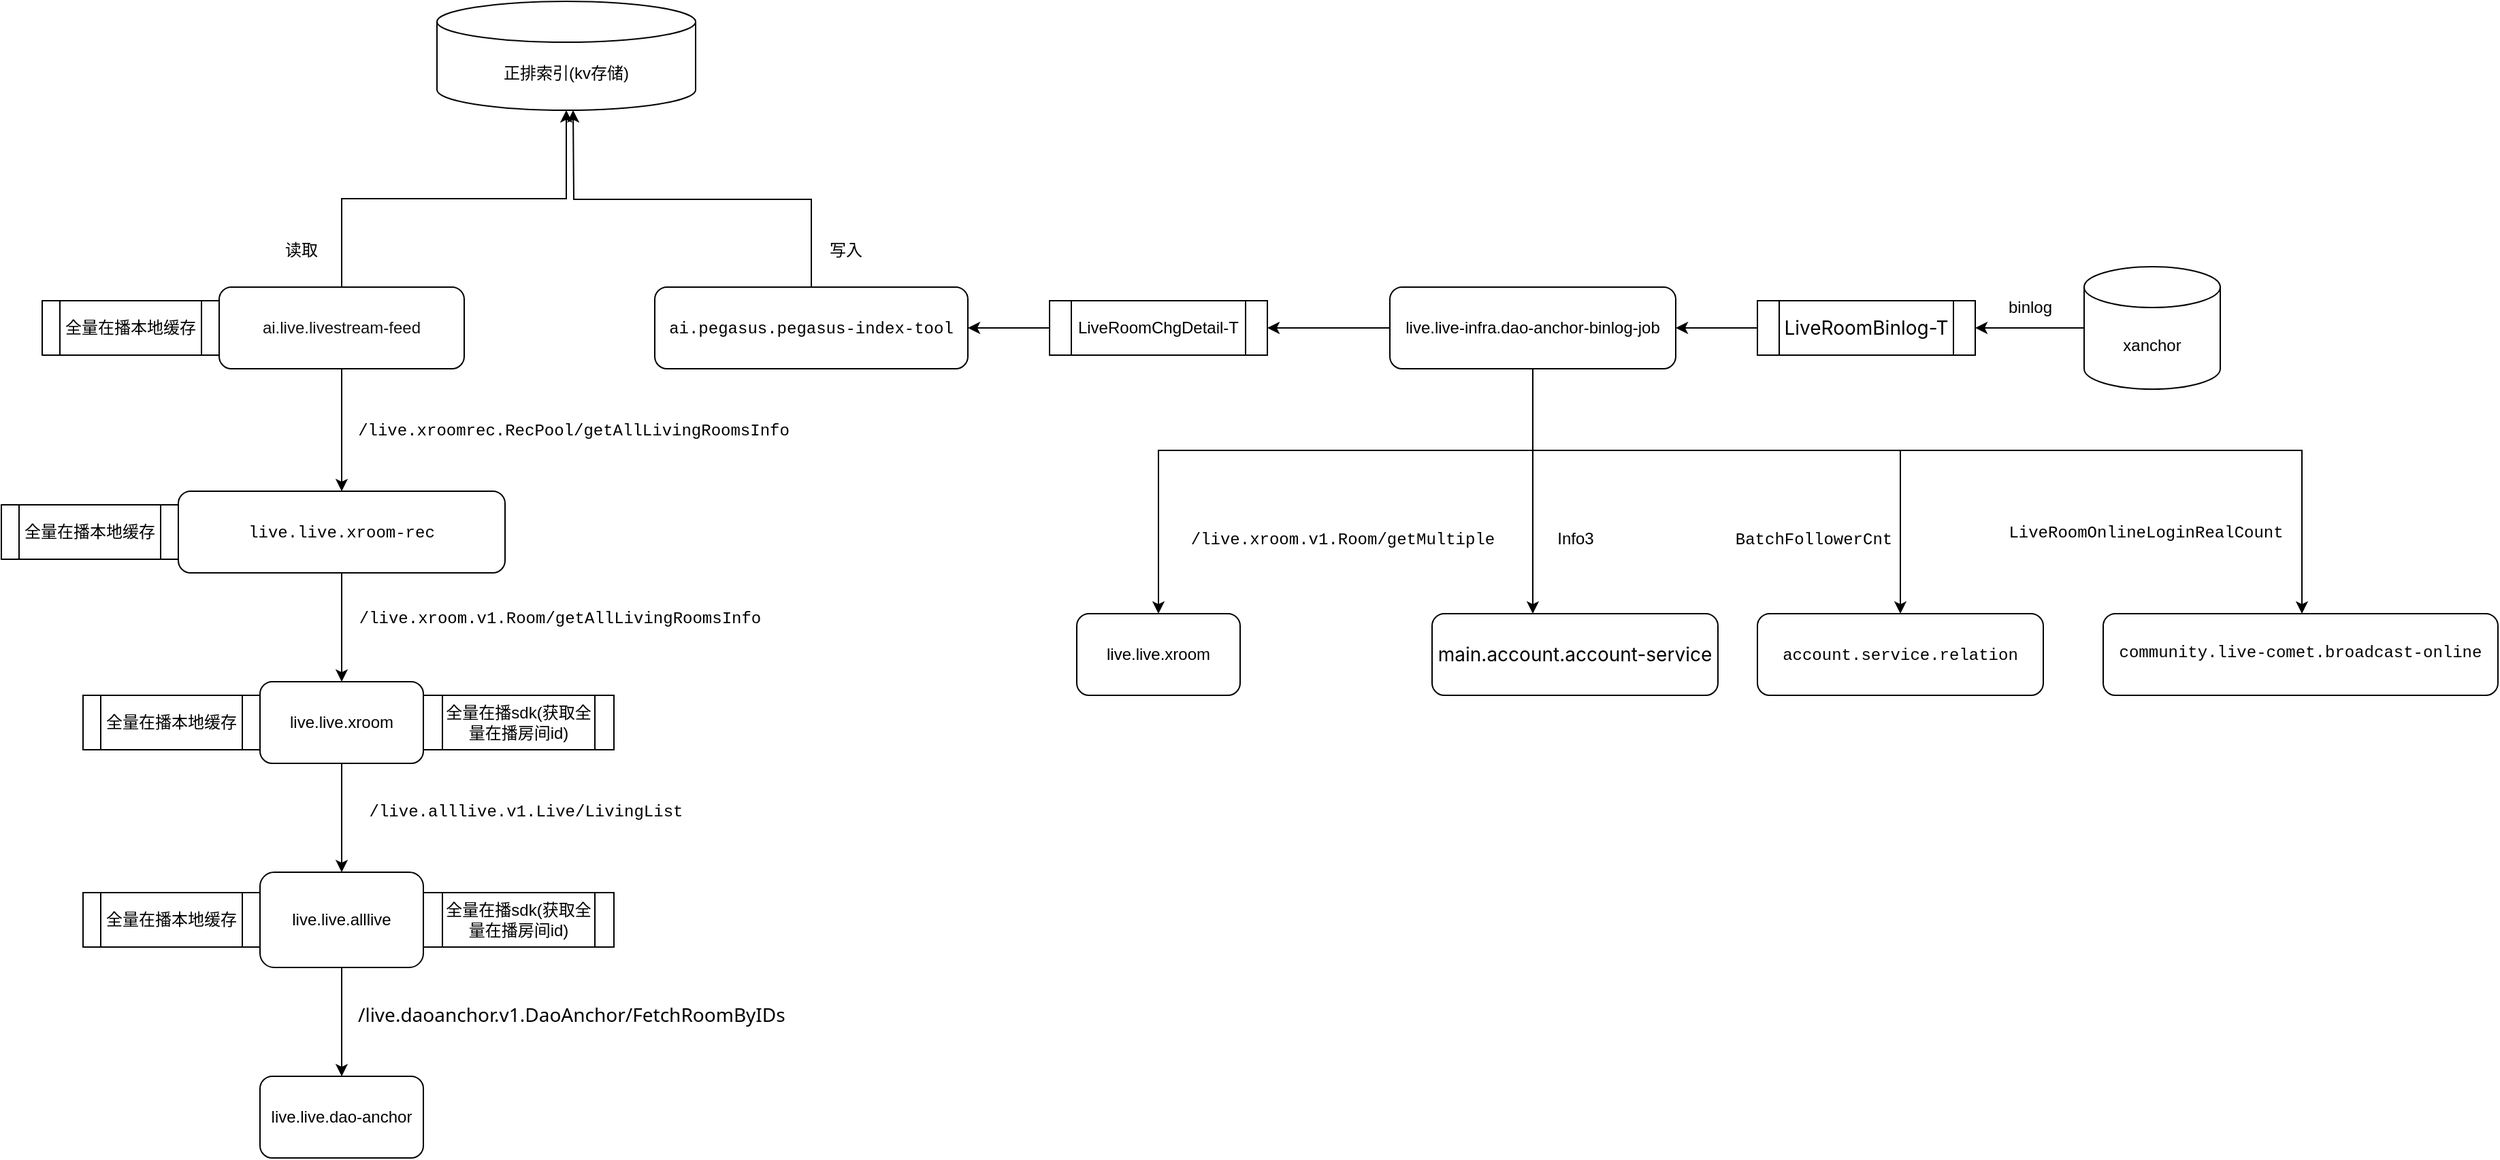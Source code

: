 <mxfile version="28.1.2">
  <diagram name="第 1 页" id="BkHLORakJmNqdRLEGJDp">
    <mxGraphModel dx="1426" dy="1993" grid="1" gridSize="10" guides="1" tooltips="1" connect="1" arrows="1" fold="1" page="1" pageScale="1" pageWidth="827" pageHeight="1169" math="0" shadow="0">
      <root>
        <mxCell id="0" />
        <mxCell id="1" parent="0" />
        <mxCell id="_jrSsdnpOA3ne-_v9nME-1" value="live.live.dao-anchor" style="rounded=1;whiteSpace=wrap;html=1;" parent="1" vertex="1">
          <mxGeometry x="300" y="470" width="120" height="60" as="geometry" />
        </mxCell>
        <mxCell id="_jrSsdnpOA3ne-_v9nME-8" style="edgeStyle=orthogonalEdgeStyle;rounded=0;orthogonalLoop=1;jettySize=auto;html=1;entryX=0.5;entryY=0;entryDx=0;entryDy=0;" parent="1" source="_jrSsdnpOA3ne-_v9nME-2" target="_jrSsdnpOA3ne-_v9nME-5" edge="1">
          <mxGeometry relative="1" as="geometry" />
        </mxCell>
        <mxCell id="_jrSsdnpOA3ne-_v9nME-2" value="live.live.xroom" style="rounded=1;whiteSpace=wrap;html=1;" parent="1" vertex="1">
          <mxGeometry x="300" y="180" width="120" height="60" as="geometry" />
        </mxCell>
        <mxCell id="_jrSsdnpOA3ne-_v9nME-4" value="&lt;span style=&quot;font-family: ui-sans-serif, system-ui, sans-serif, &amp;quot;Apple Color Emoji&amp;quot;, &amp;quot;Segoe UI Emoji&amp;quot;, &amp;quot;Segoe UI Symbol&amp;quot;, &amp;quot;Noto Color Emoji&amp;quot;; font-size: 14px; font-style: normal; font-variant-ligatures: normal; font-variant-caps: normal; font-weight: 400; letter-spacing: normal; orphans: 2; text-align: left; text-indent: 0px; text-transform: none; widows: 2; word-spacing: 0px; -webkit-text-stroke-width: 0px; white-space: normal; text-decoration-thickness: initial; text-decoration-style: initial; text-decoration-color: initial; float: none; display: inline !important;&quot;&gt;&lt;font style=&quot;color: light-dark(rgb(0, 0, 0), rgb(255, 255, 255));&quot;&gt;/live.daoanchor.v1.DaoAnchor/FetchRoomByIDs&lt;/font&gt;&lt;/span&gt;" style="text;whiteSpace=wrap;html=1;" parent="1" vertex="1">
          <mxGeometry x="370" y="410" width="340" height="40" as="geometry" />
        </mxCell>
        <mxCell id="_jrSsdnpOA3ne-_v9nME-9" style="edgeStyle=orthogonalEdgeStyle;rounded=0;orthogonalLoop=1;jettySize=auto;html=1;entryX=0.5;entryY=0;entryDx=0;entryDy=0;" parent="1" source="_jrSsdnpOA3ne-_v9nME-5" target="_jrSsdnpOA3ne-_v9nME-1" edge="1">
          <mxGeometry relative="1" as="geometry" />
        </mxCell>
        <mxCell id="_jrSsdnpOA3ne-_v9nME-5" value="live.live.alllive" style="rounded=1;whiteSpace=wrap;html=1;" parent="1" vertex="1">
          <mxGeometry x="300" y="320" width="120" height="70" as="geometry" />
        </mxCell>
        <mxCell id="_jrSsdnpOA3ne-_v9nME-7" style="edgeStyle=orthogonalEdgeStyle;rounded=0;orthogonalLoop=1;jettySize=auto;html=1;entryX=0.5;entryY=0;entryDx=0;entryDy=0;" parent="1" source="_jrSsdnpOA3ne-_v9nME-6" target="_jrSsdnpOA3ne-_v9nME-2" edge="1">
          <mxGeometry relative="1" as="geometry" />
        </mxCell>
        <mxCell id="_jrSsdnpOA3ne-_v9nME-6" value="&lt;div style=&quot;box-sizing: border-box; margin: 0px; position: relative; max-width: 33.333%; min-height: 1px; flex: 0 0 33.333%; font-family: -apple-system, &amp;quot;system-ui&amp;quot;, &amp;quot;Segoe UI&amp;quot;, Roboto, &amp;quot;Helvetica Neue&amp;quot;, Arial, &amp;quot;Noto Sans&amp;quot;, sans-serif, &amp;quot;Apple Color Emoji&amp;quot;, &amp;quot;Segoe UI Emoji&amp;quot;, &amp;quot;Segoe UI Symbol&amp;quot;, &amp;quot;Noto Color Emoji&amp;quot;; font-size: 14px; text-align: start;&quot; class=&quot;ant-col ant-col-8&quot;&gt;&lt;div style=&quot;box-sizing: border-box; margin: 0px; display: flex; flex-flow: wrap; min-width: 0px; padding: 10px;&quot; class=&quot;ant-row infoRow___sZfdd&quot;&gt;&lt;div style=&quot;box-sizing: border-box; margin: 0px; position: relative; max-width: 100%; min-height: 1px; width: calc(100% - 100px); word-break: break-all;&quot; class=&quot;ant-col infoVal___2-JRF&quot;&gt;&lt;div style=&quot;font-family: Menlo, Monaco, &amp;quot;Courier New&amp;quot;, monospace; font-size: 12px; line-height: 18px; white-space: pre;&quot;&gt;&lt;span&gt;&lt;font style=&quot;color: light-dark(rgb(0, 0, 0), rgb(255, 255, 255));&quot;&gt;live.live.xroom-rec&lt;/font&gt;&lt;/span&gt;&lt;/div&gt;&lt;/div&gt;&lt;/div&gt;&lt;/div&gt;" style="rounded=1;whiteSpace=wrap;html=1;" parent="1" vertex="1">
          <mxGeometry x="240" y="40" width="240" height="60" as="geometry" />
        </mxCell>
        <mxCell id="_jrSsdnpOA3ne-_v9nME-10" value="全量在播本地缓存" style="shape=process;whiteSpace=wrap;html=1;backgroundOutline=1;" parent="1" vertex="1">
          <mxGeometry x="170" y="190" width="130" height="40" as="geometry" />
        </mxCell>
        <mxCell id="_jrSsdnpOA3ne-_v9nME-11" value="全量在播本地缓存" style="shape=process;whiteSpace=wrap;html=1;backgroundOutline=1;" parent="1" vertex="1">
          <mxGeometry x="170" y="335" width="130" height="40" as="geometry" />
        </mxCell>
        <mxCell id="_jrSsdnpOA3ne-_v9nME-13" value="全量在播本地缓存" style="shape=process;whiteSpace=wrap;html=1;backgroundOutline=1;" parent="1" vertex="1">
          <mxGeometry x="110" y="50" width="130" height="40" as="geometry" />
        </mxCell>
        <mxCell id="_jrSsdnpOA3ne-_v9nME-14" value="&lt;div style=&quot;font-family: Menlo, Monaco, &amp;quot;Courier New&amp;quot;, monospace; line-height: 18px; white-space-collapse: preserve;&quot;&gt;&lt;span&gt;&lt;font style=&quot;color: light-dark(rgb(0, 0, 0), rgb(255, 255, 255));&quot;&gt;/live.alllive.v1.Live/LivingList&lt;/font&gt;&lt;/span&gt;&lt;/div&gt;" style="text;html=1;align=center;verticalAlign=middle;resizable=0;points=[];autosize=1;strokeColor=none;fillColor=none;" parent="1" vertex="1">
          <mxGeometry x="370" y="260" width="250" height="30" as="geometry" />
        </mxCell>
        <mxCell id="_jrSsdnpOA3ne-_v9nME-15" value="&lt;div style=&quot;font-family: Menlo, Monaco, &amp;quot;Courier New&amp;quot;, monospace; line-height: 18px; white-space-collapse: preserve;&quot;&gt;&lt;span&gt;&lt;font style=&quot;color: light-dark(rgb(0, 0, 0), rgb(255, 255, 255));&quot;&gt;/live.xroom.v1.Room/getAllLivingRoomsInfo&lt;/font&gt;&lt;/span&gt;&lt;/div&gt;" style="text;html=1;align=center;verticalAlign=middle;resizable=0;points=[];autosize=1;strokeColor=none;fillColor=none;" parent="1" vertex="1">
          <mxGeometry x="360" y="118" width="320" height="30" as="geometry" />
        </mxCell>
        <mxCell id="_jrSsdnpOA3ne-_v9nME-18" style="edgeStyle=orthogonalEdgeStyle;rounded=0;orthogonalLoop=1;jettySize=auto;html=1;" parent="1" source="_jrSsdnpOA3ne-_v9nME-17" target="_jrSsdnpOA3ne-_v9nME-6" edge="1">
          <mxGeometry relative="1" as="geometry" />
        </mxCell>
        <mxCell id="_jrSsdnpOA3ne-_v9nME-17" value="&lt;span&gt;&lt;font style=&quot;color: light-dark(rgb(18, 18, 18), rgb(255, 255, 255));&quot;&gt;ai.live.livestream-feed&lt;/font&gt;&lt;/span&gt;" style="rounded=1;whiteSpace=wrap;html=1;" parent="1" vertex="1">
          <mxGeometry x="270" y="-110" width="180" height="60" as="geometry" />
        </mxCell>
        <mxCell id="_jrSsdnpOA3ne-_v9nME-19" value="全量在播本地缓存" style="shape=process;whiteSpace=wrap;html=1;backgroundOutline=1;" parent="1" vertex="1">
          <mxGeometry x="140" y="-100" width="130" height="40" as="geometry" />
        </mxCell>
        <mxCell id="_jrSsdnpOA3ne-_v9nME-20" value="&lt;div style=&quot;font-family: Menlo, Monaco, &amp;quot;Courier New&amp;quot;, monospace; line-height: 18px; white-space-collapse: preserve;&quot;&gt;&lt;span&gt;&lt;font style=&quot;color: light-dark(rgb(0, 0, 0), rgb(255, 255, 255));&quot;&gt;/live.xroomrec.RecPool/getAllLivingRoomsInfo&lt;/font&gt;&lt;/span&gt;&lt;/div&gt;" style="text;html=1;align=center;verticalAlign=middle;resizable=0;points=[];autosize=1;strokeColor=none;fillColor=none;" parent="1" vertex="1">
          <mxGeometry x="360" y="-20" width="340" height="30" as="geometry" />
        </mxCell>
        <mxCell id="_jrSsdnpOA3ne-_v9nME-21" value="全量在播sdk(获取全量在播房间id)" style="shape=process;whiteSpace=wrap;html=1;backgroundOutline=1;" parent="1" vertex="1">
          <mxGeometry x="420" y="190" width="140" height="40" as="geometry" />
        </mxCell>
        <mxCell id="_jrSsdnpOA3ne-_v9nME-22" value="全量在播sdk(获取全量在播房间id)" style="shape=process;whiteSpace=wrap;html=1;backgroundOutline=1;" parent="1" vertex="1">
          <mxGeometry x="420" y="335" width="140" height="40" as="geometry" />
        </mxCell>
        <mxCell id="_jrSsdnpOA3ne-_v9nME-27" style="edgeStyle=orthogonalEdgeStyle;rounded=0;orthogonalLoop=1;jettySize=auto;html=1;entryX=1;entryY=0.5;entryDx=0;entryDy=0;" parent="1" source="_jrSsdnpOA3ne-_v9nME-23" target="_jrSsdnpOA3ne-_v9nME-25" edge="1">
          <mxGeometry relative="1" as="geometry" />
        </mxCell>
        <mxCell id="_jrSsdnpOA3ne-_v9nME-23" value="xanchor" style="shape=cylinder3;whiteSpace=wrap;html=1;boundedLbl=1;backgroundOutline=1;size=15;" parent="1" vertex="1">
          <mxGeometry x="1640" y="-125" width="100" height="90" as="geometry" />
        </mxCell>
        <mxCell id="_jrSsdnpOA3ne-_v9nME-29" style="edgeStyle=orthogonalEdgeStyle;rounded=0;orthogonalLoop=1;jettySize=auto;html=1;entryX=1;entryY=0.5;entryDx=0;entryDy=0;" parent="1" source="_jrSsdnpOA3ne-_v9nME-25" target="_jrSsdnpOA3ne-_v9nME-28" edge="1">
          <mxGeometry relative="1" as="geometry" />
        </mxCell>
        <mxCell id="_jrSsdnpOA3ne-_v9nME-25" value="&lt;span style=&quot;font-family: -apple-system, &amp;quot;system-ui&amp;quot;, &amp;quot;Segoe UI&amp;quot;, Roboto, &amp;quot;Helvetica Neue&amp;quot;, Arial, &amp;quot;Noto Sans&amp;quot;, sans-serif, &amp;quot;Apple Color Emoji&amp;quot;, &amp;quot;Segoe UI Emoji&amp;quot;, &amp;quot;Segoe UI Symbol&amp;quot;, &amp;quot;Noto Color Emoji&amp;quot;; font-size: 14px; text-align: start; white-space: pre;&quot;&gt;&lt;font style=&quot;color: light-dark(rgb(0, 0, 0), rgb(255, 255, 255));&quot;&gt;LiveRoomBinlog-T&lt;/font&gt;&lt;/span&gt;" style="shape=process;whiteSpace=wrap;html=1;backgroundOutline=1;" parent="1" vertex="1">
          <mxGeometry x="1400" y="-100" width="160" height="40" as="geometry" />
        </mxCell>
        <mxCell id="_jrSsdnpOA3ne-_v9nME-36" style="edgeStyle=orthogonalEdgeStyle;rounded=0;orthogonalLoop=1;jettySize=auto;html=1;entryX=0.5;entryY=0;entryDx=0;entryDy=0;" parent="1" source="_jrSsdnpOA3ne-_v9nME-28" target="_jrSsdnpOA3ne-_v9nME-30" edge="1">
          <mxGeometry relative="1" as="geometry">
            <Array as="points">
              <mxPoint x="1235" y="10" />
              <mxPoint x="960" y="10" />
            </Array>
          </mxGeometry>
        </mxCell>
        <mxCell id="_jrSsdnpOA3ne-_v9nME-37" style="edgeStyle=orthogonalEdgeStyle;rounded=0;orthogonalLoop=1;jettySize=auto;html=1;" parent="1" source="_jrSsdnpOA3ne-_v9nME-28" target="_jrSsdnpOA3ne-_v9nME-32" edge="1">
          <mxGeometry relative="1" as="geometry">
            <Array as="points">
              <mxPoint x="1235" y="70" />
              <mxPoint x="1235" y="70" />
            </Array>
          </mxGeometry>
        </mxCell>
        <mxCell id="_jrSsdnpOA3ne-_v9nME-39" style="edgeStyle=orthogonalEdgeStyle;rounded=0;orthogonalLoop=1;jettySize=auto;html=1;entryX=0.5;entryY=0;entryDx=0;entryDy=0;" parent="1" source="_jrSsdnpOA3ne-_v9nME-28" target="_jrSsdnpOA3ne-_v9nME-34" edge="1">
          <mxGeometry relative="1" as="geometry">
            <Array as="points">
              <mxPoint x="1235" y="10" />
              <mxPoint x="1505" y="10" />
            </Array>
          </mxGeometry>
        </mxCell>
        <mxCell id="_jrSsdnpOA3ne-_v9nME-40" style="edgeStyle=orthogonalEdgeStyle;rounded=0;orthogonalLoop=1;jettySize=auto;html=1;" parent="1" source="_jrSsdnpOA3ne-_v9nME-28" target="_jrSsdnpOA3ne-_v9nME-35" edge="1">
          <mxGeometry relative="1" as="geometry">
            <Array as="points">
              <mxPoint x="1235" y="10" />
              <mxPoint x="1800" y="10" />
            </Array>
          </mxGeometry>
        </mxCell>
        <mxCell id="_jrSsdnpOA3ne-_v9nME-46" style="edgeStyle=orthogonalEdgeStyle;rounded=0;orthogonalLoop=1;jettySize=auto;html=1;entryX=1;entryY=0.5;entryDx=0;entryDy=0;" parent="1" source="_jrSsdnpOA3ne-_v9nME-28" target="_jrSsdnpOA3ne-_v9nME-45" edge="1">
          <mxGeometry relative="1" as="geometry" />
        </mxCell>
        <mxCell id="_jrSsdnpOA3ne-_v9nME-28" value="live.live-infra.dao-anchor-binlog-job" style="rounded=1;whiteSpace=wrap;html=1;" parent="1" vertex="1">
          <mxGeometry x="1130" y="-110" width="210" height="60" as="geometry" />
        </mxCell>
        <mxCell id="_jrSsdnpOA3ne-_v9nME-30" value="live.live.xroom" style="rounded=1;whiteSpace=wrap;html=1;" parent="1" vertex="1">
          <mxGeometry x="900" y="130" width="120" height="60" as="geometry" />
        </mxCell>
        <mxCell id="_jrSsdnpOA3ne-_v9nME-32" value="&lt;div style=&quot;font-family: Menlo, Monaco, &amp;quot;Courier New&amp;quot;, monospace; line-height: 18px; white-space: pre;&quot;&gt;&lt;span style=&quot;font-family: -apple-system, &amp;quot;system-ui&amp;quot;, &amp;quot;Segoe UI&amp;quot;, Roboto, &amp;quot;Helvetica Neue&amp;quot;, Arial, &amp;quot;Noto Sans&amp;quot;, sans-serif, &amp;quot;Apple Color Emoji&amp;quot;, &amp;quot;Segoe UI Emoji&amp;quot;, &amp;quot;Segoe UI Symbol&amp;quot;, &amp;quot;Noto Color Emoji&amp;quot;; font-size: 14px; text-align: start; white-space: normal;&quot;&gt;&lt;font style=&quot;color: light-dark(rgb(0, 0, 0), rgb(255, 255, 255));&quot;&gt;main.account.account-service&lt;/font&gt;&lt;/span&gt;&lt;/div&gt;" style="rounded=1;whiteSpace=wrap;html=1;" parent="1" vertex="1">
          <mxGeometry x="1161" y="130" width="210" height="60" as="geometry" />
        </mxCell>
        <mxCell id="_jrSsdnpOA3ne-_v9nME-34" value="&lt;div style=&quot;font-family: Menlo, Monaco, &amp;quot;Courier New&amp;quot;, monospace; line-height: 18px; white-space: pre;&quot;&gt;&lt;span&gt;&lt;font style=&quot;color: light-dark(rgb(0, 0, 0), rgb(255, 255, 255));&quot;&gt;account.service.relation&lt;/font&gt;&lt;/span&gt;&lt;/div&gt;" style="rounded=1;whiteSpace=wrap;html=1;" parent="1" vertex="1">
          <mxGeometry x="1400" y="130" width="210" height="60" as="geometry" />
        </mxCell>
        <mxCell id="_jrSsdnpOA3ne-_v9nME-35" value="&lt;div style=&quot;font-family: Menlo, Monaco, &amp;quot;Courier New&amp;quot;, monospace; line-height: 18px; white-space: pre;&quot;&gt;&lt;span&gt;&lt;font style=&quot;color: light-dark(rgb(0, 0, 0), rgb(255, 255, 255));&quot;&gt;&lt;span style=&quot;font-family: monospace; font-size: 0px; text-align: start; white-space-collapse: collapse;&quot;&gt;%3CmxGraphModel%3E%3Croot%3E%3CmxCell%20id%3D%220%22%2F%3E%3CmxCell%20id%3D%221%22%20parent%3D%220%22%2F%3E%3CmxCell%20id%3D%222%22%20value%3D%22%26lt%3Bdiv%20style%3D%26quot%3Bfont-family%3A%20Menlo%2C%20Monaco%2C%20%26amp%3Bquot%3BCourier%20New%26amp%3Bquot%3B%2C%20monospace%3B%20line-height%3A%2018px%3B%20white-space%3A%20pre%3B%26quot%3B%26gt%3B%26lt%3Bspan%26gt%3B%26lt%3Bfont%20style%3D%26quot%3Bcolor%3A%20light-dark(rgb(206%2C%20145%2C%20120)%2C%20rgb(255%2C%20255%2C%20255))%3B%26quot%3B%26gt%3Baccount.service.relation%26lt%3B%2Ffont%26gt%3B%26lt%3B%2Fspan%26gt%3B%26lt%3B%2Fdiv%26gt%3B%22%20style%3D%22rounded%3D1%3BwhiteSpace%3Dwrap%3Bhtml%3D1%3B%22%20vertex%3D%221%22%20parent%3D%221%22%3E%3CmxGeometry%20x%3D%221430%22%20y%3D%22110%22%20width%3D%22210%22%20height%3D%2260%22%20as%3D%22geometry%22%2F%3E%3C%2FmxCell%3E%3C%2Froot%3E%3C%2FmxGraphModel%3E&lt;/span&gt;community.live-comet.broadcast-online&lt;/font&gt;&lt;/span&gt;&lt;/div&gt;" style="rounded=1;whiteSpace=wrap;html=1;" parent="1" vertex="1">
          <mxGeometry x="1654" y="130" width="290" height="60" as="geometry" />
        </mxCell>
        <mxCell id="_jrSsdnpOA3ne-_v9nME-41" value="&lt;div style=&quot;font-family: Menlo, Monaco, &amp;quot;Courier New&amp;quot;, monospace; line-height: 18px; white-space-collapse: preserve;&quot;&gt;&lt;span&gt;&lt;font style=&quot;color: light-dark(rgb(0, 0, 0), rgb(255, 255, 255));&quot;&gt;/live.xroom.v1.Room/getMultiple&lt;/font&gt;&lt;/span&gt;&lt;/div&gt;" style="text;html=1;align=center;verticalAlign=middle;resizable=0;points=[];autosize=1;strokeColor=none;fillColor=none;" parent="1" vertex="1">
          <mxGeometry x="970" y="60" width="250" height="30" as="geometry" />
        </mxCell>
        <mxCell id="_jrSsdnpOA3ne-_v9nME-42" value="Info3" style="text;html=1;align=center;verticalAlign=middle;resizable=0;points=[];autosize=1;strokeColor=none;fillColor=none;" parent="1" vertex="1">
          <mxGeometry x="1241" y="60" width="50" height="30" as="geometry" />
        </mxCell>
        <mxCell id="_jrSsdnpOA3ne-_v9nME-43" value="&lt;div style=&quot;font-family: Menlo, Monaco, &amp;quot;Courier New&amp;quot;, monospace; line-height: 18px; white-space-collapse: preserve;&quot;&gt;&lt;span&gt;&lt;font style=&quot;color: light-dark(rgb(0, 0, 0), rgb(255, 255, 255));&quot;&gt;BatchFollowerCnt&lt;/font&gt;&lt;/span&gt;&lt;/div&gt;" style="text;html=1;align=center;verticalAlign=middle;resizable=0;points=[];autosize=1;strokeColor=none;fillColor=none;" parent="1" vertex="1">
          <mxGeometry x="1371" y="60" width="140" height="30" as="geometry" />
        </mxCell>
        <mxCell id="_jrSsdnpOA3ne-_v9nME-44" value="&lt;div style=&quot;font-family: Menlo, Monaco, &amp;quot;Courier New&amp;quot;, monospace; line-height: 18px; white-space-collapse: preserve;&quot;&gt;&lt;span&gt;&lt;font style=&quot;color: light-dark(rgb(0, 0, 0), rgb(255, 255, 255));&quot;&gt;LiveRoomOnlineLoginRealCount&lt;/font&gt;&lt;/span&gt;&lt;/div&gt;" style="text;html=1;align=center;verticalAlign=middle;resizable=0;points=[];autosize=1;strokeColor=none;fillColor=none;" parent="1" vertex="1">
          <mxGeometry x="1570" y="55" width="230" height="30" as="geometry" />
        </mxCell>
        <mxCell id="_jrSsdnpOA3ne-_v9nME-48" style="edgeStyle=orthogonalEdgeStyle;rounded=0;orthogonalLoop=1;jettySize=auto;html=1;entryX=1;entryY=0.5;entryDx=0;entryDy=0;" parent="1" source="_jrSsdnpOA3ne-_v9nME-45" target="_jrSsdnpOA3ne-_v9nME-47" edge="1">
          <mxGeometry relative="1" as="geometry" />
        </mxCell>
        <mxCell id="_jrSsdnpOA3ne-_v9nME-45" value="LiveRoomChgDetail-T" style="shape=process;whiteSpace=wrap;html=1;backgroundOutline=1;" parent="1" vertex="1">
          <mxGeometry x="880" y="-100" width="160" height="40" as="geometry" />
        </mxCell>
        <mxCell id="_jrSsdnpOA3ne-_v9nME-51" style="edgeStyle=orthogonalEdgeStyle;rounded=0;orthogonalLoop=1;jettySize=auto;html=1;exitX=0.5;exitY=0;exitDx=0;exitDy=0;" parent="1" source="_jrSsdnpOA3ne-_v9nME-47" edge="1">
          <mxGeometry relative="1" as="geometry">
            <mxPoint x="530" y="-240" as="targetPoint" />
          </mxGeometry>
        </mxCell>
        <mxCell id="_jrSsdnpOA3ne-_v9nME-47" value="&lt;div style=&quot;font-family: Menlo, Monaco, &amp;quot;Courier New&amp;quot;, monospace; line-height: 18px; white-space: pre;&quot;&gt;&lt;span&gt;&lt;font style=&quot;color: light-dark(rgb(0, 0, 0), rgb(255, 255, 255));&quot;&gt;ai.pegasus.pegasus-index-tool&lt;/font&gt;&lt;/span&gt;&lt;/div&gt;" style="rounded=1;whiteSpace=wrap;html=1;" parent="1" vertex="1">
          <mxGeometry x="590" y="-110" width="230" height="60" as="geometry" />
        </mxCell>
        <mxCell id="_jrSsdnpOA3ne-_v9nME-49" value="正排索引(kv存储)" style="shape=cylinder3;whiteSpace=wrap;html=1;boundedLbl=1;backgroundOutline=1;size=15;" parent="1" vertex="1">
          <mxGeometry x="430" y="-320" width="190" height="80" as="geometry" />
        </mxCell>
        <mxCell id="_jrSsdnpOA3ne-_v9nME-50" style="edgeStyle=orthogonalEdgeStyle;rounded=0;orthogonalLoop=1;jettySize=auto;html=1;exitX=0.5;exitY=0;exitDx=0;exitDy=0;entryX=0.5;entryY=1;entryDx=0;entryDy=0;entryPerimeter=0;" parent="1" source="_jrSsdnpOA3ne-_v9nME-17" target="_jrSsdnpOA3ne-_v9nME-49" edge="1">
          <mxGeometry relative="1" as="geometry" />
        </mxCell>
        <mxCell id="_jrSsdnpOA3ne-_v9nME-52" value="binlog" style="text;html=1;align=center;verticalAlign=middle;resizable=0;points=[];autosize=1;strokeColor=none;fillColor=none;" parent="1" vertex="1">
          <mxGeometry x="1570" y="-110" width="60" height="30" as="geometry" />
        </mxCell>
        <mxCell id="tzLny_Kr33YylVxgCNLT-1" value="写入" style="text;html=1;align=center;verticalAlign=middle;resizable=0;points=[];autosize=1;strokeColor=none;fillColor=none;" vertex="1" parent="1">
          <mxGeometry x="705" y="-152" width="50" height="30" as="geometry" />
        </mxCell>
        <mxCell id="tzLny_Kr33YylVxgCNLT-2" value="读取" style="text;html=1;align=center;verticalAlign=middle;resizable=0;points=[];autosize=1;strokeColor=none;fillColor=none;" vertex="1" parent="1">
          <mxGeometry x="305" y="-152" width="50" height="30" as="geometry" />
        </mxCell>
      </root>
    </mxGraphModel>
  </diagram>
</mxfile>
